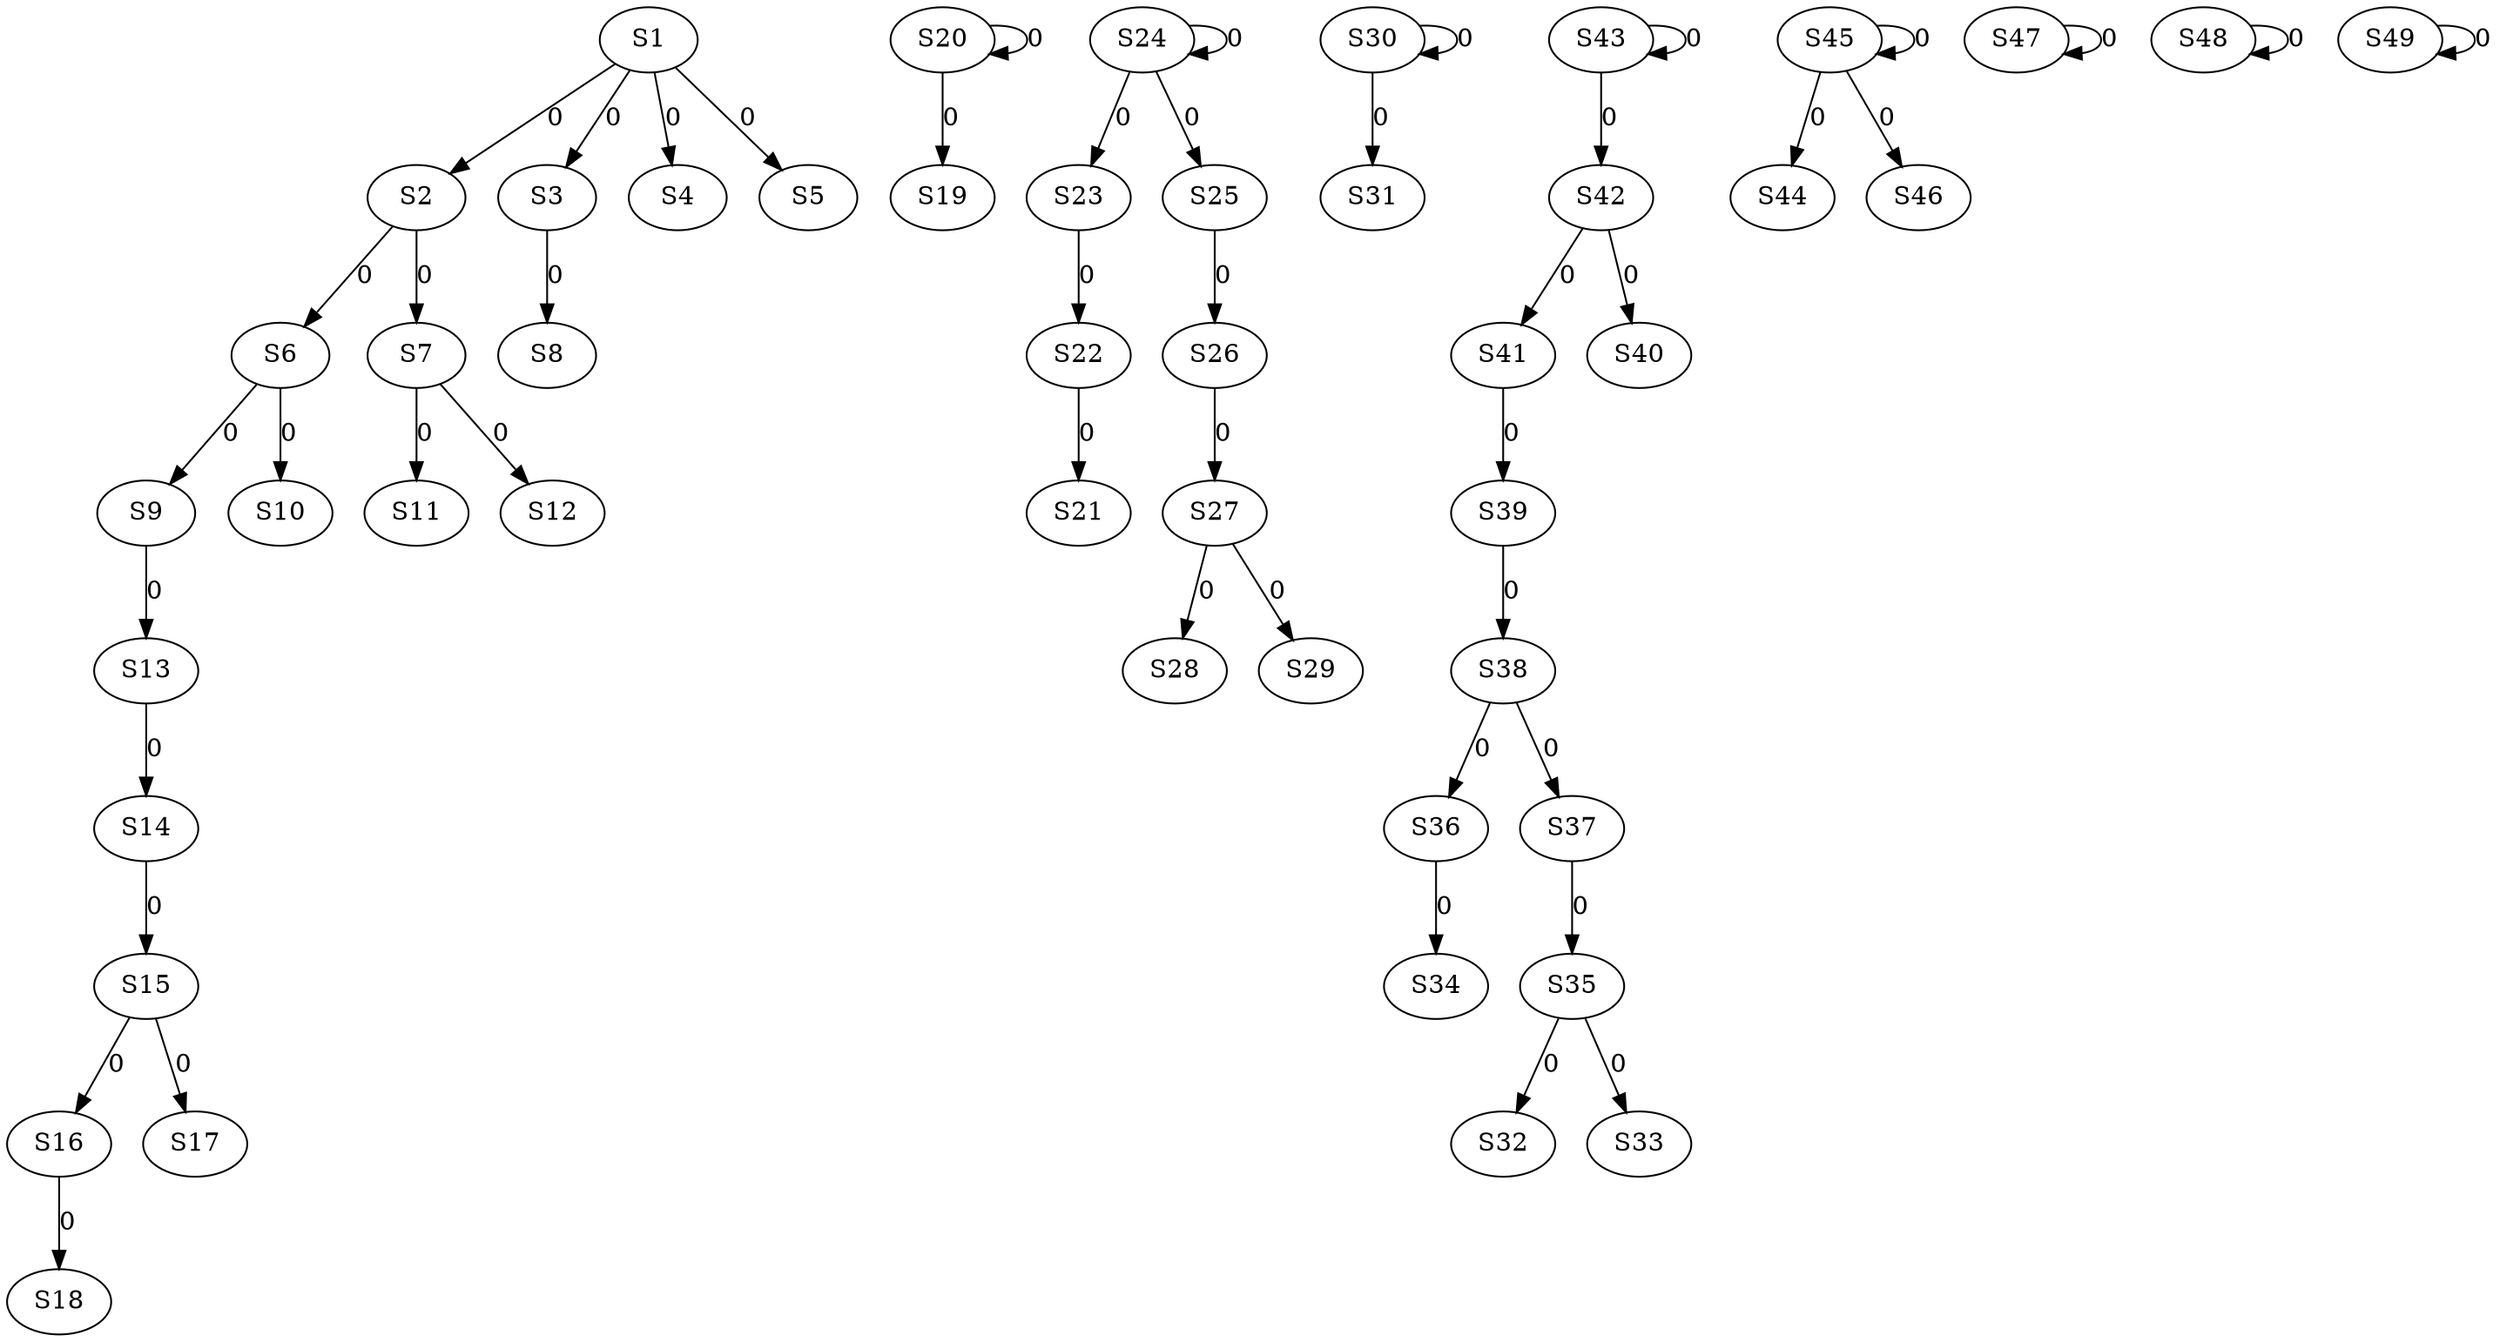 strict digraph {
	S1 -> S2 [ label = 0 ];
	S1 -> S3 [ label = 0 ];
	S1 -> S4 [ label = 0 ];
	S1 -> S5 [ label = 0 ];
	S2 -> S6 [ label = 0 ];
	S2 -> S7 [ label = 0 ];
	S3 -> S8 [ label = 0 ];
	S6 -> S9 [ label = 0 ];
	S6 -> S10 [ label = 0 ];
	S7 -> S11 [ label = 0 ];
	S7 -> S12 [ label = 0 ];
	S9 -> S13 [ label = 0 ];
	S13 -> S14 [ label = 0 ];
	S14 -> S15 [ label = 0 ];
	S15 -> S16 [ label = 0 ];
	S15 -> S17 [ label = 0 ];
	S16 -> S18 [ label = 0 ];
	S20 -> S19 [ label = 0 ];
	S20 -> S20 [ label = 0 ];
	S22 -> S21 [ label = 0 ];
	S23 -> S22 [ label = 0 ];
	S24 -> S23 [ label = 0 ];
	S24 -> S24 [ label = 0 ];
	S24 -> S25 [ label = 0 ];
	S25 -> S26 [ label = 0 ];
	S26 -> S27 [ label = 0 ];
	S27 -> S28 [ label = 0 ];
	S27 -> S29 [ label = 0 ];
	S30 -> S30 [ label = 0 ];
	S30 -> S31 [ label = 0 ];
	S35 -> S32 [ label = 0 ];
	S35 -> S33 [ label = 0 ];
	S36 -> S34 [ label = 0 ];
	S37 -> S35 [ label = 0 ];
	S38 -> S36 [ label = 0 ];
	S38 -> S37 [ label = 0 ];
	S39 -> S38 [ label = 0 ];
	S41 -> S39 [ label = 0 ];
	S42 -> S40 [ label = 0 ];
	S42 -> S41 [ label = 0 ];
	S43 -> S42 [ label = 0 ];
	S43 -> S43 [ label = 0 ];
	S45 -> S44 [ label = 0 ];
	S45 -> S45 [ label = 0 ];
	S45 -> S46 [ label = 0 ];
	S47 -> S47 [ label = 0 ];
	S48 -> S48 [ label = 0 ];
	S49 -> S49 [ label = 0 ];
}